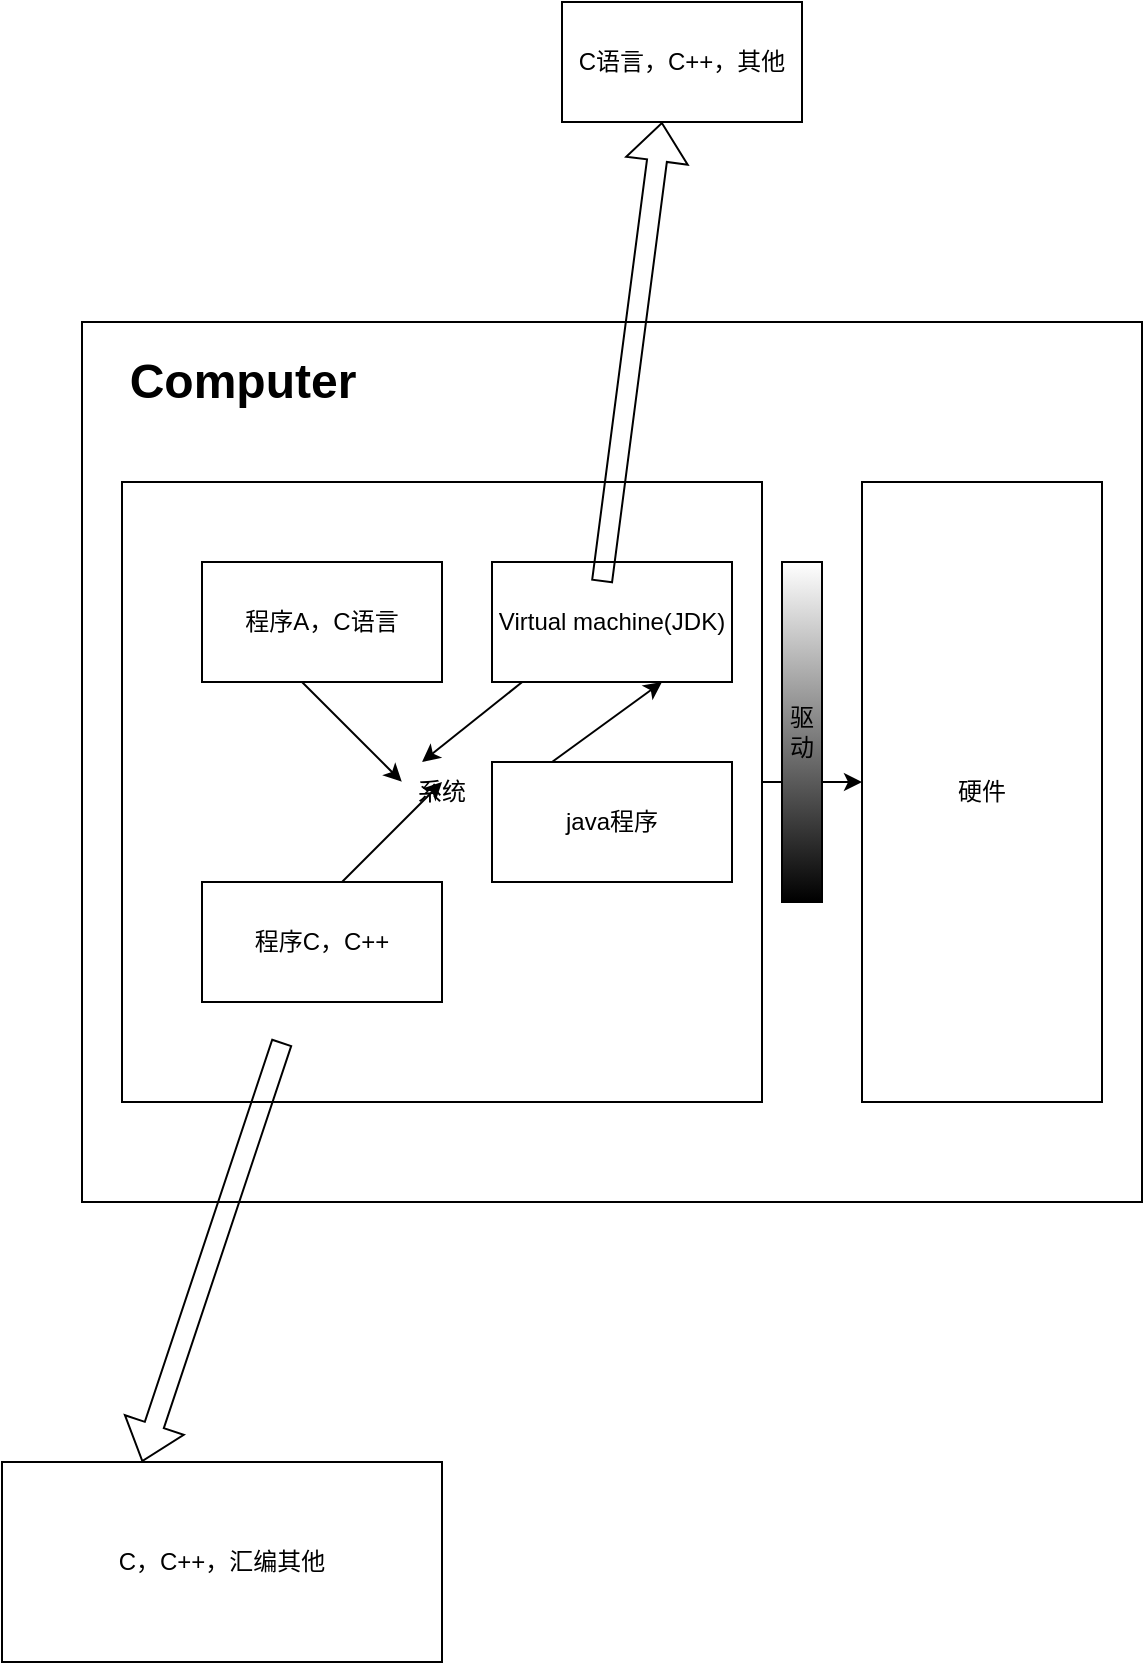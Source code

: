 <mxfile version="24.7.6">
  <diagram name="第 1 页" id="Cb-HU8XGxjKheJXvvHQa">
    <mxGraphModel dx="1524" dy="1008" grid="1" gridSize="10" guides="1" tooltips="1" connect="1" arrows="1" fold="1" page="1" pageScale="1" pageWidth="827" pageHeight="1169" math="0" shadow="0">
      <root>
        <mxCell id="0" />
        <mxCell id="1" parent="0" />
        <mxCell id="R-BNN12gmbgC8iXWr4fD-2" value="" style="rounded=0;whiteSpace=wrap;html=1;" vertex="1" parent="1">
          <mxGeometry x="100" y="320" width="530" height="440" as="geometry" />
        </mxCell>
        <mxCell id="R-BNN12gmbgC8iXWr4fD-3" value="Computer" style="text;strokeColor=none;fillColor=none;html=1;fontSize=24;fontStyle=1;verticalAlign=middle;align=center;" vertex="1" parent="1">
          <mxGeometry x="130" y="330" width="100" height="40" as="geometry" />
        </mxCell>
        <mxCell id="R-BNN12gmbgC8iXWr4fD-4" value="系统" style="rounded=0;whiteSpace=wrap;html=1;" vertex="1" parent="1">
          <mxGeometry x="120" y="400" width="320" height="310" as="geometry" />
        </mxCell>
        <mxCell id="R-BNN12gmbgC8iXWr4fD-5" value="硬件" style="rounded=0;whiteSpace=wrap;html=1;" vertex="1" parent="1">
          <mxGeometry x="490" y="400" width="120" height="310" as="geometry" />
        </mxCell>
        <mxCell id="R-BNN12gmbgC8iXWr4fD-6" value="" style="shape=flexArrow;endArrow=classic;html=1;rounded=0;" edge="1" parent="1">
          <mxGeometry width="50" height="50" relative="1" as="geometry">
            <mxPoint x="200" y="680" as="sourcePoint" />
            <mxPoint x="130" y="890" as="targetPoint" />
          </mxGeometry>
        </mxCell>
        <mxCell id="R-BNN12gmbgC8iXWr4fD-7" value="C，C++，汇编其他" style="rounded=0;whiteSpace=wrap;html=1;" vertex="1" parent="1">
          <mxGeometry x="60" y="890" width="220" height="100" as="geometry" />
        </mxCell>
        <mxCell id="R-BNN12gmbgC8iXWr4fD-8" value="程序A，C语言" style="rounded=0;whiteSpace=wrap;html=1;" vertex="1" parent="1">
          <mxGeometry x="160" y="440" width="120" height="60" as="geometry" />
        </mxCell>
        <mxCell id="R-BNN12gmbgC8iXWr4fD-9" value="Virtual machine(JDK)" style="rounded=0;whiteSpace=wrap;html=1;" vertex="1" parent="1">
          <mxGeometry x="305" y="440" width="120" height="60" as="geometry" />
        </mxCell>
        <mxCell id="R-BNN12gmbgC8iXWr4fD-10" value="java程序" style="rounded=0;whiteSpace=wrap;html=1;" vertex="1" parent="1">
          <mxGeometry x="305" y="540" width="120" height="60" as="geometry" />
        </mxCell>
        <mxCell id="R-BNN12gmbgC8iXWr4fD-11" value="" style="shape=flexArrow;endArrow=classic;html=1;rounded=0;" edge="1" parent="1">
          <mxGeometry width="50" height="50" relative="1" as="geometry">
            <mxPoint x="360" y="450" as="sourcePoint" />
            <mxPoint x="390" y="220" as="targetPoint" />
          </mxGeometry>
        </mxCell>
        <mxCell id="R-BNN12gmbgC8iXWr4fD-12" value="C语言，C++，其他" style="rounded=0;whiteSpace=wrap;html=1;" vertex="1" parent="1">
          <mxGeometry x="340" y="160" width="120" height="60" as="geometry" />
        </mxCell>
        <mxCell id="R-BNN12gmbgC8iXWr4fD-13" value="" style="endArrow=classic;html=1;rounded=0;exitX=0.25;exitY=0;exitDx=0;exitDy=0;" edge="1" parent="1" source="R-BNN12gmbgC8iXWr4fD-10">
          <mxGeometry width="50" height="50" relative="1" as="geometry">
            <mxPoint x="340" y="550" as="sourcePoint" />
            <mxPoint x="390" y="500" as="targetPoint" />
          </mxGeometry>
        </mxCell>
        <mxCell id="R-BNN12gmbgC8iXWr4fD-14" value="" style="endArrow=classic;html=1;rounded=0;entryX=0.333;entryY=0.677;entryDx=0;entryDy=0;entryPerimeter=0;" edge="1" parent="1">
          <mxGeometry width="50" height="50" relative="1" as="geometry">
            <mxPoint x="210" y="500" as="sourcePoint" />
            <mxPoint x="259.89" y="549.87" as="targetPoint" />
          </mxGeometry>
        </mxCell>
        <mxCell id="R-BNN12gmbgC8iXWr4fD-15" value="" style="endArrow=classic;html=1;rounded=0;entryX=0.333;entryY=0.677;entryDx=0;entryDy=0;entryPerimeter=0;" edge="1" parent="1">
          <mxGeometry width="50" height="50" relative="1" as="geometry">
            <mxPoint x="320.11" y="500" as="sourcePoint" />
            <mxPoint x="270.0" y="540.0" as="targetPoint" />
          </mxGeometry>
        </mxCell>
        <mxCell id="R-BNN12gmbgC8iXWr4fD-17" value="" style="endArrow=classic;html=1;rounded=0;exitX=1;exitY=0.484;exitDx=0;exitDy=0;exitPerimeter=0;" edge="1" parent="1" source="R-BNN12gmbgC8iXWr4fD-4">
          <mxGeometry width="50" height="50" relative="1" as="geometry">
            <mxPoint x="450" y="550" as="sourcePoint" />
            <mxPoint x="490" y="550" as="targetPoint" />
          </mxGeometry>
        </mxCell>
        <mxCell id="R-BNN12gmbgC8iXWr4fD-18" value="驱动" style="rounded=0;whiteSpace=wrap;html=1;gradientColor=default;" vertex="1" parent="1">
          <mxGeometry x="450" y="440" width="20" height="170" as="geometry" />
        </mxCell>
        <mxCell id="R-BNN12gmbgC8iXWr4fD-19" value="程序C，C++" style="rounded=0;whiteSpace=wrap;html=1;" vertex="1" parent="1">
          <mxGeometry x="160" y="600" width="120" height="60" as="geometry" />
        </mxCell>
        <mxCell id="R-BNN12gmbgC8iXWr4fD-20" value="" style="endArrow=classic;html=1;rounded=0;" edge="1" parent="1">
          <mxGeometry width="50" height="50" relative="1" as="geometry">
            <mxPoint x="230" y="600" as="sourcePoint" />
            <mxPoint x="280" y="550" as="targetPoint" />
          </mxGeometry>
        </mxCell>
      </root>
    </mxGraphModel>
  </diagram>
</mxfile>
